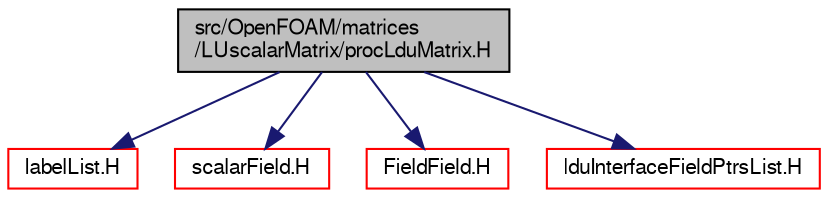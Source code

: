 digraph "src/OpenFOAM/matrices/LUscalarMatrix/procLduMatrix.H"
{
  bgcolor="transparent";
  edge [fontname="FreeSans",fontsize="10",labelfontname="FreeSans",labelfontsize="10"];
  node [fontname="FreeSans",fontsize="10",shape=record];
  Node1 [label="src/OpenFOAM/matrices\l/LUscalarMatrix/procLduMatrix.H",height=0.2,width=0.4,color="black", fillcolor="grey75", style="filled" fontcolor="black"];
  Node1 -> Node2 [color="midnightblue",fontsize="10",style="solid",fontname="FreeSans"];
  Node2 [label="labelList.H",height=0.2,width=0.4,color="red",URL="$a08426.html"];
  Node1 -> Node3 [color="midnightblue",fontsize="10",style="solid",fontname="FreeSans"];
  Node3 [label="scalarField.H",height=0.2,width=0.4,color="red",URL="$a07508.html"];
  Node1 -> Node4 [color="midnightblue",fontsize="10",style="solid",fontname="FreeSans"];
  Node4 [label="FieldField.H",height=0.2,width=0.4,color="red",URL="$a07447.html"];
  Node1 -> Node5 [color="midnightblue",fontsize="10",style="solid",fontname="FreeSans"];
  Node5 [label="lduInterfaceFieldPtrsList.H",height=0.2,width=0.4,color="red",URL="$a07813.html"];
}
